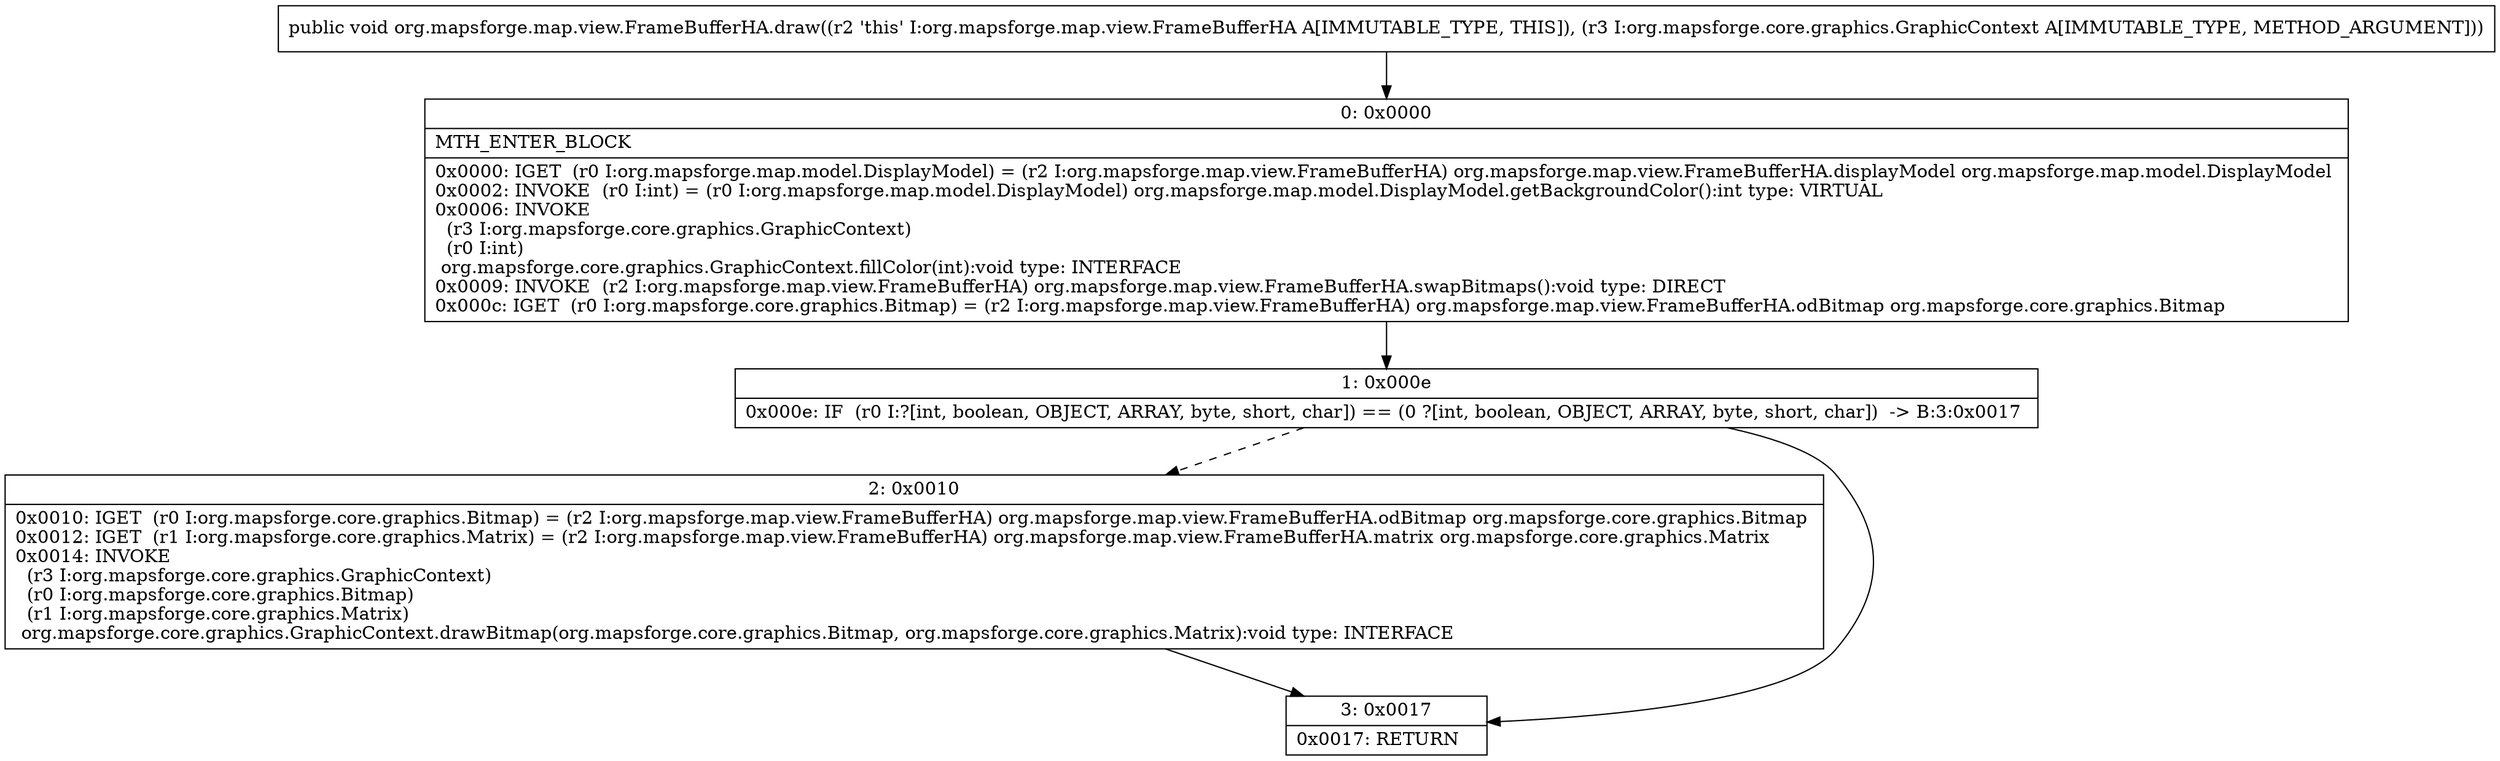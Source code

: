 digraph "CFG fororg.mapsforge.map.view.FrameBufferHA.draw(Lorg\/mapsforge\/core\/graphics\/GraphicContext;)V" {
Node_0 [shape=record,label="{0\:\ 0x0000|MTH_ENTER_BLOCK\l|0x0000: IGET  (r0 I:org.mapsforge.map.model.DisplayModel) = (r2 I:org.mapsforge.map.view.FrameBufferHA) org.mapsforge.map.view.FrameBufferHA.displayModel org.mapsforge.map.model.DisplayModel \l0x0002: INVOKE  (r0 I:int) = (r0 I:org.mapsforge.map.model.DisplayModel) org.mapsforge.map.model.DisplayModel.getBackgroundColor():int type: VIRTUAL \l0x0006: INVOKE  \l  (r3 I:org.mapsforge.core.graphics.GraphicContext)\l  (r0 I:int)\l org.mapsforge.core.graphics.GraphicContext.fillColor(int):void type: INTERFACE \l0x0009: INVOKE  (r2 I:org.mapsforge.map.view.FrameBufferHA) org.mapsforge.map.view.FrameBufferHA.swapBitmaps():void type: DIRECT \l0x000c: IGET  (r0 I:org.mapsforge.core.graphics.Bitmap) = (r2 I:org.mapsforge.map.view.FrameBufferHA) org.mapsforge.map.view.FrameBufferHA.odBitmap org.mapsforge.core.graphics.Bitmap \l}"];
Node_1 [shape=record,label="{1\:\ 0x000e|0x000e: IF  (r0 I:?[int, boolean, OBJECT, ARRAY, byte, short, char]) == (0 ?[int, boolean, OBJECT, ARRAY, byte, short, char])  \-\> B:3:0x0017 \l}"];
Node_2 [shape=record,label="{2\:\ 0x0010|0x0010: IGET  (r0 I:org.mapsforge.core.graphics.Bitmap) = (r2 I:org.mapsforge.map.view.FrameBufferHA) org.mapsforge.map.view.FrameBufferHA.odBitmap org.mapsforge.core.graphics.Bitmap \l0x0012: IGET  (r1 I:org.mapsforge.core.graphics.Matrix) = (r2 I:org.mapsforge.map.view.FrameBufferHA) org.mapsforge.map.view.FrameBufferHA.matrix org.mapsforge.core.graphics.Matrix \l0x0014: INVOKE  \l  (r3 I:org.mapsforge.core.graphics.GraphicContext)\l  (r0 I:org.mapsforge.core.graphics.Bitmap)\l  (r1 I:org.mapsforge.core.graphics.Matrix)\l org.mapsforge.core.graphics.GraphicContext.drawBitmap(org.mapsforge.core.graphics.Bitmap, org.mapsforge.core.graphics.Matrix):void type: INTERFACE \l}"];
Node_3 [shape=record,label="{3\:\ 0x0017|0x0017: RETURN   \l}"];
MethodNode[shape=record,label="{public void org.mapsforge.map.view.FrameBufferHA.draw((r2 'this' I:org.mapsforge.map.view.FrameBufferHA A[IMMUTABLE_TYPE, THIS]), (r3 I:org.mapsforge.core.graphics.GraphicContext A[IMMUTABLE_TYPE, METHOD_ARGUMENT])) }"];
MethodNode -> Node_0;
Node_0 -> Node_1;
Node_1 -> Node_2[style=dashed];
Node_1 -> Node_3;
Node_2 -> Node_3;
}

